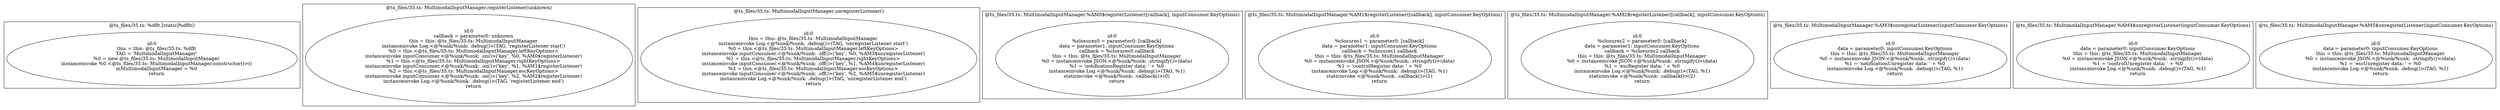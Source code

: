 digraph "35.ts" {
subgraph "cluster_@ts_files/35.ts: %dflt.[static]%dflt()" {
  label="@ts_files/35.ts: %dflt.[static]%dflt()";
  Node33240 [label="id:0
      this = this: @ts_files/35.ts: %dflt
      TAG = 'MultimodalInputManager'
      %0 = new @ts_files/35.ts: MultimodalInputManager
      instanceinvoke %0.<@ts_files/35.ts: MultimodalInputManager.constructor()>()
      mMultimodalInputManager = %0
      return"];
}
subgraph "cluster_@ts_files/35.ts: MultimodalInputManager.registerListener(unknown)" {
  label="@ts_files/35.ts: MultimodalInputManager.registerListener(unknown)";
  Node63320 [label="id:0
      callback = parameter0: unknown
      this = this: @ts_files/35.ts: MultimodalInputManager
      instanceinvoke Log.<@%unk/%unk: .debug()>(TAG, 'registerListener start')
      %0 = this.<@ts_files/35.ts: MultimodalInputManager.leftKeyOptions>
      instanceinvoke inputConsumer.<@%unk/%unk: .on()>('key', %0, %AM0$registerListener)
      %1 = this.<@ts_files/35.ts: MultimodalInputManager.rightKeyOptions>
      instanceinvoke inputConsumer.<@%unk/%unk: .on()>('key', %1, %AM1$registerListener)
      %2 = this.<@ts_files/35.ts: MultimodalInputManager.escKeyOptions>
      instanceinvoke inputConsumer.<@%unk/%unk: .on()>('key', %2, %AM2$registerListener)
      instanceinvoke Log.<@%unk/%unk: .debug()>(TAG, 'registerListener end')
      return"];
}
subgraph "cluster_@ts_files/35.ts: MultimodalInputManager.unregisterListener()" {
  label="@ts_files/35.ts: MultimodalInputManager.unregisterListener()";
  Node57750 [label="id:0
      this = this: @ts_files/35.ts: MultimodalInputManager
      instanceinvoke Log.<@%unk/%unk: .debug()>(TAG, 'unregisterListener start')
      %0 = this.<@ts_files/35.ts: MultimodalInputManager.leftKeyOptions>
      instanceinvoke inputConsumer.<@%unk/%unk: .off()>('key', %0, %AM3$unregisterListener)
      %1 = this.<@ts_files/35.ts: MultimodalInputManager.rightKeyOptions>
      instanceinvoke inputConsumer.<@%unk/%unk: .off()>('key', %1, %AM4$unregisterListener)
      %2 = this.<@ts_files/35.ts: MultimodalInputManager.escKeyOptions>
      instanceinvoke inputConsumer.<@%unk/%unk: .off()>('key', %2, %AM5$unregisterListener)
      instanceinvoke Log.<@%unk/%unk: .debug()>(TAG, 'unregisterListener end')
      return"];
}
subgraph "cluster_@ts_files/35.ts: MultimodalInputManager.%AM0$registerListener([callback], inputConsumer.KeyOptions)" {
  label="@ts_files/35.ts: MultimodalInputManager.%AM0$registerListener([callback], inputConsumer.KeyOptions)";
  Node93790 [label="id:0
      %closures0 = parameter0: [callback]
      data = parameter1: inputConsumer.KeyOptions
      callback = %closures0.callback
      this = this: @ts_files/35.ts: MultimodalInputManager
      %0 = instanceinvoke JSON.<@%unk/%unk: .stringify()>(data)
      %1 = 'notificationRegister data: ' + %0
      instanceinvoke Log.<@%unk/%unk: .debug()>(TAG, %1)
      staticinvoke <@%unk/%unk: .callback()>(0)
      return"];
}
subgraph "cluster_@ts_files/35.ts: MultimodalInputManager.%AM1$registerListener([callback], inputConsumer.KeyOptions)" {
  label="@ts_files/35.ts: MultimodalInputManager.%AM1$registerListener([callback], inputConsumer.KeyOptions)";
  Node93800 [label="id:0
      %closures1 = parameter0: [callback]
      data = parameter1: inputConsumer.KeyOptions
      callback = %closures1.callback
      this = this: @ts_files/35.ts: MultimodalInputManager
      %0 = instanceinvoke JSON.<@%unk/%unk: .stringify()>(data)
      %1 = 'controlRegister data: ' + %0
      instanceinvoke Log.<@%unk/%unk: .debug()>(TAG, %1)
      staticinvoke <@%unk/%unk: .callback()>(1)
      return"];
}
subgraph "cluster_@ts_files/35.ts: MultimodalInputManager.%AM2$registerListener([callback], inputConsumer.KeyOptions)" {
  label="@ts_files/35.ts: MultimodalInputManager.%AM2$registerListener([callback], inputConsumer.KeyOptions)";
  Node93810 [label="id:0
      %closures2 = parameter0: [callback]
      data = parameter1: inputConsumer.KeyOptions
      callback = %closures2.callback
      this = this: @ts_files/35.ts: MultimodalInputManager
      %0 = instanceinvoke JSON.<@%unk/%unk: .stringify()>(data)
      %1 = 'escRegister data: ' + %0
      instanceinvoke Log.<@%unk/%unk: .debug()>(TAG, %1)
      staticinvoke <@%unk/%unk: .callback()>(2)
      return"];
}
subgraph "cluster_@ts_files/35.ts: MultimodalInputManager.%AM3$unregisterListener(inputConsumer.KeyOptions)" {
  label="@ts_files/35.ts: MultimodalInputManager.%AM3$unregisterListener(inputConsumer.KeyOptions)";
  Node85360 [label="id:0
      data = parameter0: inputConsumer.KeyOptions
      this = this: @ts_files/35.ts: MultimodalInputManager
      %0 = instanceinvoke JSON.<@%unk/%unk: .stringify()>(data)
      %1 = 'notificationUnregister data: ' + %0
      instanceinvoke Log.<@%unk/%unk: .debug()>(TAG, %1)
      return"];
}
subgraph "cluster_@ts_files/35.ts: MultimodalInputManager.%AM4$unregisterListener(inputConsumer.KeyOptions)" {
  label="@ts_files/35.ts: MultimodalInputManager.%AM4$unregisterListener(inputConsumer.KeyOptions)";
  Node85370 [label="id:0
      data = parameter0: inputConsumer.KeyOptions
      this = this: @ts_files/35.ts: MultimodalInputManager
      %0 = instanceinvoke JSON.<@%unk/%unk: .stringify()>(data)
      %1 = 'controlUnregister data: ' + %0
      instanceinvoke Log.<@%unk/%unk: .debug()>(TAG, %1)
      return"];
}
subgraph "cluster_@ts_files/35.ts: MultimodalInputManager.%AM5$unregisterListener(inputConsumer.KeyOptions)" {
  label="@ts_files/35.ts: MultimodalInputManager.%AM5$unregisterListener(inputConsumer.KeyOptions)";
  Node85380 [label="id:0
      data = parameter0: inputConsumer.KeyOptions
      this = this: @ts_files/35.ts: MultimodalInputManager
      %0 = instanceinvoke JSON.<@%unk/%unk: .stringify()>(data)
      %1 = 'escUnregister data: ' + %0
      instanceinvoke Log.<@%unk/%unk: .debug()>(TAG, %1)
      return"];
}
}
